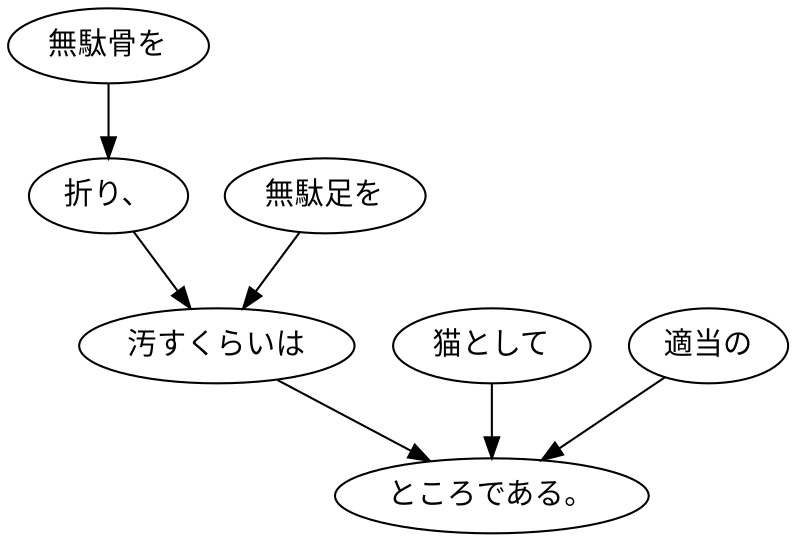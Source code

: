 digraph graph1808 {
	node0 [label="無駄骨を"];
	node1 [label="折り、"];
	node2 [label="無駄足を"];
	node3 [label="汚すくらいは"];
	node4 [label="猫として"];
	node5 [label="適当の"];
	node6 [label="ところである。"];
	node0 -> node1;
	node1 -> node3;
	node2 -> node3;
	node3 -> node6;
	node4 -> node6;
	node5 -> node6;
}
